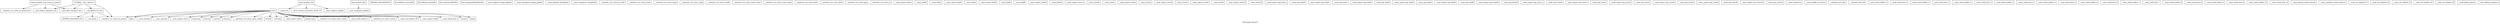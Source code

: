 digraph "Call graph: demo.ll" {
	label="Call graph: demo.ll";

	Node0x55a3b44c9b30 [shape=record,label="{_GLOBAL__sub_I_demo.cc}"];
	Node0x55a3b44c9b30 -> Node0x55a3b44c9de0;
	Node0x55a3b44c9b30 -> Node0x55a3b44b4f60;
	Node0x55a3b44c9b30 -> Node0x55a3b44b3050;
	Node0x55a3b44c9b30 -> Node0x55a3b44ca280;
	Node0x55a3b44bb6f0 [shape=record,label="{getopt_long}"];
	Node0x55a3b44bc240 [shape=record,label="{__sanitizer_cov_trace_const_cmp4}"];
	Node0x55a3b44ce3b0 [shape=record,label="{sancov.module_ctor_trace_pc_guard}"];
	Node0x55a3b44ce3b0 -> Node0x55a3b44c9de0;
	Node0x55a3b44ce3b0 -> Node0x55a3b44cdf00;
	Node0x55a3b44ce3b0 -> Node0x55a3b44ca280;
	Node0x55a3b44edcd0 [shape=record,label="{asan.module_ctor}"];
	Node0x55a3b44edcd0 -> Node0x55a3b44edc20;
	Node0x55a3b44edcd0 -> Node0x55a3b44edd80;
	Node0x55a3b44edcd0 -> Node0x55a3b44f0a80;
	Node0x55a3b44ede00 [shape=record,label="{asan.module_dtor}"];
	Node0x55a3b44ede00 -> Node0x55a3b44f0b30;
	Node0x55a3b44b3050 [shape=record,label="{__cxx_global_var_init}"];
	Node0x55a3b44b3050 -> Node0x55a3b44b4f60;
	Node0x55a3b44b3050 -> Node0x55a3b44b6190;
	Node0x55a3b44b3050 -> Node0x55a3b44b69e0;
	Node0x55a3b44b4f60 [shape=record,label="{__sanitizer_cov_trace_pc_guard}"];
	Node0x55a3b44b6190 [shape=record,label="{_ZNSt8ios_base4InitC1Ev}"];
	Node0x55a3b44b8390 [shape=record,label="{_ZNSt8ios_base4InitD1Ev}"];
	Node0x55a3b44b69e0 [shape=record,label="{__cxa_atexit}"];
	Node0x55a3b44b95c0 [shape=record,label="{main}"];
	Node0x55a3b44b95c0 -> Node0x55a3b44ba7b0;
	Node0x55a3b44b95c0 -> Node0x55a3b44b4f60;
	Node0x55a3b44b95c0 -> Node0x55a3b44bb6f0;
	Node0x55a3b44b95c0 -> Node0x55a3b44bc240;
	Node0x55a3b44b95c0 -> Node0x55a3b44bc9a0;
	Node0x55a3b44b95c0 -> Node0x55a3b44c6ce0;
	Node0x55a3b44b95c0 -> Node0x55a3b44bcf10;
	Node0x55a3b44b95c0 -> Node0x55a3b44c6a40;
	Node0x55a3b44b95c0 -> Node0x55a3b44c0500;
	Node0x55a3b44b95c0 -> Node0x55a3b44c16c0;
	Node0x55a3b44b95c0 -> Node0x55a3b44c1c10;
	Node0x55a3b44b95c0 -> Node0x55a3b44c2190;
	Node0x55a3b44b95c0 -> Node0x55a3b44c2b80;
	Node0x55a3b44b95c0 -> Node0x55a3b44c3b40;
	Node0x55a3b44b95c0 -> Node0x55a3b44c4240;
	Node0x55a3b44b95c0 -> Node0x55a3b44c66c0;
	Node0x55a3b44b95c0 -> Node0x55a3b44c6290;
	Node0x55a3b44b95c0 -> Node0x55a3b44c4bc0;
	Node0x55a3b44b95c0 -> Node0x55a3b44c5d80;
	Node0x55a3b44b95c0 -> Node0x55a3b44c5a50;
	Node0x55a3b44b95c0 -> Node0x55a3b44c50c0;
	Node0x55a3b44b95c0 -> Node0x55a3b44c5620;
	Node0x55a3b44ba7b0 [shape=record,label="{__asan_stack_malloc_5}"];
	Node0x55a3b44c6f80 [shape=record,label="{llvm.lifetime.start.p0i8}"];
	Node0x55a3b44c6290 [shape=record,label="{strtoul}"];
	Node0x55a3b44bc9a0 [shape=record,label="{__sanitizer_cov_trace_switch}"];
	Node0x55a3b44bcf10 [shape=record,label="{__asan_report_load8}"];
	Node0x55a3b44c0500 [shape=record,label="{printf}"];
	Node0x55a3b44c16c0 [shape=record,label="{fopen}"];
	Node0x55a3b44c1c10 [shape=record,label="{fgets}"];
	Node0x55a3b44c2190 [shape=record,label="{__asan_memset}"];
	Node0x55a3b44c2b80 [shape=record,label="{__asan_memcpy}"];
	Node0x55a3b44c3b40 [shape=record,label="{__asan_report_store1}"];
	Node0x55a3b44c4240 [shape=record,label="{memcmp}"];
	Node0x55a3b44c4bc0 [shape=record,label="{strncmp}"];
	Node0x55a3b44c50c0 [shape=record,label="{strcmp}"];
	Node0x55a3b44c5d80 [shape=record,label="{__sanitizer_cov_trace_const_cmp8}"];
	Node0x55a3b44c9380 [shape=record,label="{llvm.lifetime.end.p0i8}"];
	Node0x55a3b44c5620 [shape=record,label="{__asan_report_load1}"];
	Node0x55a3b44c88a0 [shape=record,label="{llvm.memset.p0i8.i64}"];
	Node0x55a3b44c8ca0 [shape=record,label="{llvm.memcpy.p0i8.p0i8.i64}"];
	Node0x55a3b44c9de0 [shape=record,label="{__asan_before_dynamic_init}"];
	Node0x55a3b44c5a50 [shape=record,label="{strtoull}"];
	Node0x55a3b44c66c0 [shape=record,label="{strtouq}"];
	Node0x55a3b44c6a40 [shape=record,label="{__asan_stack_free_5}"];
	Node0x55a3b44c6ce0 [shape=record,label="{__asan_set_shadow_00}"];
	Node0x55a3b44f0be0 [shape=record,label="{__asan_register_image_globals}"];
	Node0x55a3b44f0c90 [shape=record,label="{__asan_unregister_image_globals}"];
	Node0x55a3b44f0d40 [shape=record,label="{__asan_register_elf_globals}"];
	Node0x55a3b44edb70 [shape=record,label="{__asan_unregister_elf_globals}"];
	Node0x55a3b44edc20 [shape=record,label="{__asan_init}"];
	Node0x55a3b44edd80 [shape=record,label="{__asan_version_mismatch_check_v8}"];
	Node0x55a3b44ca280 [shape=record,label="{__asan_after_dynamic_init}"];
	Node0x55a3b44ca560 [shape=record,label="{__sanitizer_cov_trace_pc_indir}"];
	Node0x55a3b44ca840 [shape=record,label="{__sanitizer_cov_trace_cmp1}"];
	Node0x55a3b44cacc0 [shape=record,label="{__sanitizer_cov_trace_cmp2}"];
	Node0x55a3b44cb150 [shape=record,label="{__sanitizer_cov_trace_cmp4}"];
	Node0x55a3b44cb570 [shape=record,label="{__sanitizer_cov_trace_cmp8}"];
	Node0x55a3b44cba50 [shape=record,label="{__sanitizer_cov_trace_const_cmp1}"];
	Node0x55a3b44cbf80 [shape=record,label="{__sanitizer_cov_trace_const_cmp2}"];
	Node0x55a3b44cc7d0 [shape=record,label="{__sanitizer_cov_trace_div4}"];
	Node0x55a3b44cccd0 [shape=record,label="{__sanitizer_cov_trace_div8}"];
	Node0x55a3b44cd1c0 [shape=record,label="{__sanitizer_cov_trace_gep}"];
	Node0x55a3b44cd940 [shape=record,label="{__sanitizer_cov_trace_pc}"];
	Node0x55a3b44cdf00 [shape=record,label="{__sanitizer_cov_trace_pc_guard_init}"];
	Node0x55a3b44ce830 [shape=record,label="{__asan_report_load_n}"];
	Node0x55a3b44cec10 [shape=record,label="{__asan_loadN}"];
	Node0x55a3b44cf1d0 [shape=record,label="{__asan_load1}"];
	Node0x55a3b44cf680 [shape=record,label="{__asan_report_load2}"];
	Node0x55a3b44cfb50 [shape=record,label="{__asan_load2}"];
	Node0x55a3b44d0080 [shape=record,label="{__asan_report_load4}"];
	Node0x55a3b44d5bb0 [shape=record,label="{__asan_load4}"];
	Node0x55a3b44d5d70 [shape=record,label="{__asan_load8}"];
	Node0x55a3b44eb2a0 [shape=record,label="{__asan_report_load16}"];
	Node0x55a3b44eb350 [shape=record,label="{__asan_load16}"];
	Node0x55a3b44eb400 [shape=record,label="{__asan_report_store_n}"];
	Node0x55a3b44eb4b0 [shape=record,label="{__asan_storeN}"];
	Node0x55a3b44eb590 [shape=record,label="{__asan_store1}"];
	Node0x55a3b44eb640 [shape=record,label="{__asan_report_store2}"];
	Node0x55a3b44eb6f0 [shape=record,label="{__asan_store2}"];
	Node0x55a3b44ed3e0 [shape=record,label="{__asan_report_store4}"];
	Node0x55a3b44ed490 [shape=record,label="{__asan_store4}"];
	Node0x55a3b44ed540 [shape=record,label="{__asan_report_store8}"];
	Node0x55a3b44ed5f0 [shape=record,label="{__asan_store8}"];
	Node0x55a3b44ed6a0 [shape=record,label="{__asan_report_store16}"];
	Node0x55a3b44ed750 [shape=record,label="{__asan_store16}"];
	Node0x55a3b44ed800 [shape=record,label="{__asan_report_exp_load_n}"];
	Node0x55a3b44ed8b0 [shape=record,label="{__asan_exp_loadN}"];
	Node0x55a3b44ed960 [shape=record,label="{__asan_report_exp_load1}"];
	Node0x55a3b44eda10 [shape=record,label="{__asan_exp_load1}"];
	Node0x55a3b44edac0 [shape=record,label="{__asan_report_exp_load2}"];
	Node0x55a3b44eca40 [shape=record,label="{__asan_exp_load2}"];
	Node0x55a3b44ecaf0 [shape=record,label="{__asan_report_exp_load4}"];
	Node0x55a3b44ecba0 [shape=record,label="{__asan_exp_load4}"];
	Node0x55a3b44ecc50 [shape=record,label="{__asan_report_exp_load8}"];
	Node0x55a3b44ecd00 [shape=record,label="{__asan_exp_load8}"];
	Node0x55a3b44ecdb0 [shape=record,label="{__asan_report_exp_load16}"];
	Node0x55a3b44ece60 [shape=record,label="{__asan_exp_load16}"];
	Node0x55a3b44ecf10 [shape=record,label="{__asan_report_exp_store_n}"];
	Node0x55a3b44ecfc0 [shape=record,label="{__asan_exp_storeN}"];
	Node0x55a3b44ed070 [shape=record,label="{__asan_report_exp_store1}"];
	Node0x55a3b44ed120 [shape=record,label="{__asan_exp_store1}"];
	Node0x55a3b44ed1d0 [shape=record,label="{__asan_report_exp_store2}"];
	Node0x55a3b44ed280 [shape=record,label="{__asan_exp_store2}"];
	Node0x55a3b44ed330 [shape=record,label="{__asan_report_exp_store4}"];
	Node0x55a3b44eef10 [shape=record,label="{__asan_exp_store4}"];
	Node0x55a3b44eefc0 [shape=record,label="{__asan_report_exp_store8}"];
	Node0x55a3b44ef070 [shape=record,label="{__asan_exp_store8}"];
	Node0x55a3b44ef120 [shape=record,label="{__asan_report_exp_store16}"];
	Node0x55a3b44ef1d0 [shape=record,label="{__asan_exp_store16}"];
	Node0x55a3b44ef280 [shape=record,label="{__asan_memmove}"];
	Node0x55a3b44ef390 [shape=record,label="{__asan_handle_no_return}"];
	Node0x55a3b44ef440 [shape=record,label="{__sanitizer_ptr_cmp}"];
	Node0x55a3b44ef4f0 [shape=record,label="{__sanitizer_ptr_sub}"];
	Node0x55a3b44ef5a0 [shape=record,label="{__asan_stack_malloc_0}"];
	Node0x55a3b44ef650 [shape=record,label="{__asan_stack_free_0}"];
	Node0x55a3b44ef700 [shape=record,label="{__asan_stack_malloc_1}"];
	Node0x55a3b44ef7b0 [shape=record,label="{__asan_stack_free_1}"];
	Node0x55a3b44ef860 [shape=record,label="{__asan_stack_malloc_2}"];
	Node0x55a3b44ef910 [shape=record,label="{__asan_stack_free_2}"];
	Node0x55a3b44ef9c0 [shape=record,label="{__asan_stack_malloc_3}"];
	Node0x55a3b44efa70 [shape=record,label="{__asan_stack_free_3}"];
	Node0x55a3b44efb20 [shape=record,label="{__asan_stack_malloc_4}"];
	Node0x55a3b44efbd0 [shape=record,label="{__asan_stack_free_4}"];
	Node0x55a3b44efce0 [shape=record,label="{__asan_stack_malloc_6}"];
	Node0x55a3b44efd90 [shape=record,label="{__asan_stack_free_6}"];
	Node0x55a3b44efe40 [shape=record,label="{__asan_stack_malloc_7}"];
	Node0x55a3b44efef0 [shape=record,label="{__asan_stack_free_7}"];
	Node0x55a3b44effa0 [shape=record,label="{__asan_stack_malloc_8}"];
	Node0x55a3b44f0050 [shape=record,label="{__asan_stack_free_8}"];
	Node0x55a3b44f0100 [shape=record,label="{__asan_stack_malloc_9}"];
	Node0x55a3b44f01b0 [shape=record,label="{__asan_stack_free_9}"];
	Node0x55a3b44f0260 [shape=record,label="{__asan_stack_malloc_10}"];
	Node0x55a3b44f0310 [shape=record,label="{__asan_stack_free_10}"];
	Node0x55a3b44f03c0 [shape=record,label="{__asan_poison_stack_memory}"];
	Node0x55a3b44f0470 [shape=record,label="{__asan_unpoison_stack_memory}"];
	Node0x55a3b44f0550 [shape=record,label="{__asan_set_shadow_f1}"];
	Node0x55a3b44f0600 [shape=record,label="{__asan_set_shadow_f2}"];
	Node0x55a3b44f06b0 [shape=record,label="{__asan_set_shadow_f3}"];
	Node0x55a3b44f0760 [shape=record,label="{__asan_set_shadow_f5}"];
	Node0x55a3b44f0810 [shape=record,label="{__asan_set_shadow_f8}"];
	Node0x55a3b44f08c0 [shape=record,label="{__asan_alloca_poison}"];
	Node0x55a3b44f0970 [shape=record,label="{__asan_allocas_unpoison}"];
	Node0x55a3b44f0a80 [shape=record,label="{__asan_register_globals}"];
	Node0x55a3b44f0b30 [shape=record,label="{__asan_unregister_globals}"];
}
